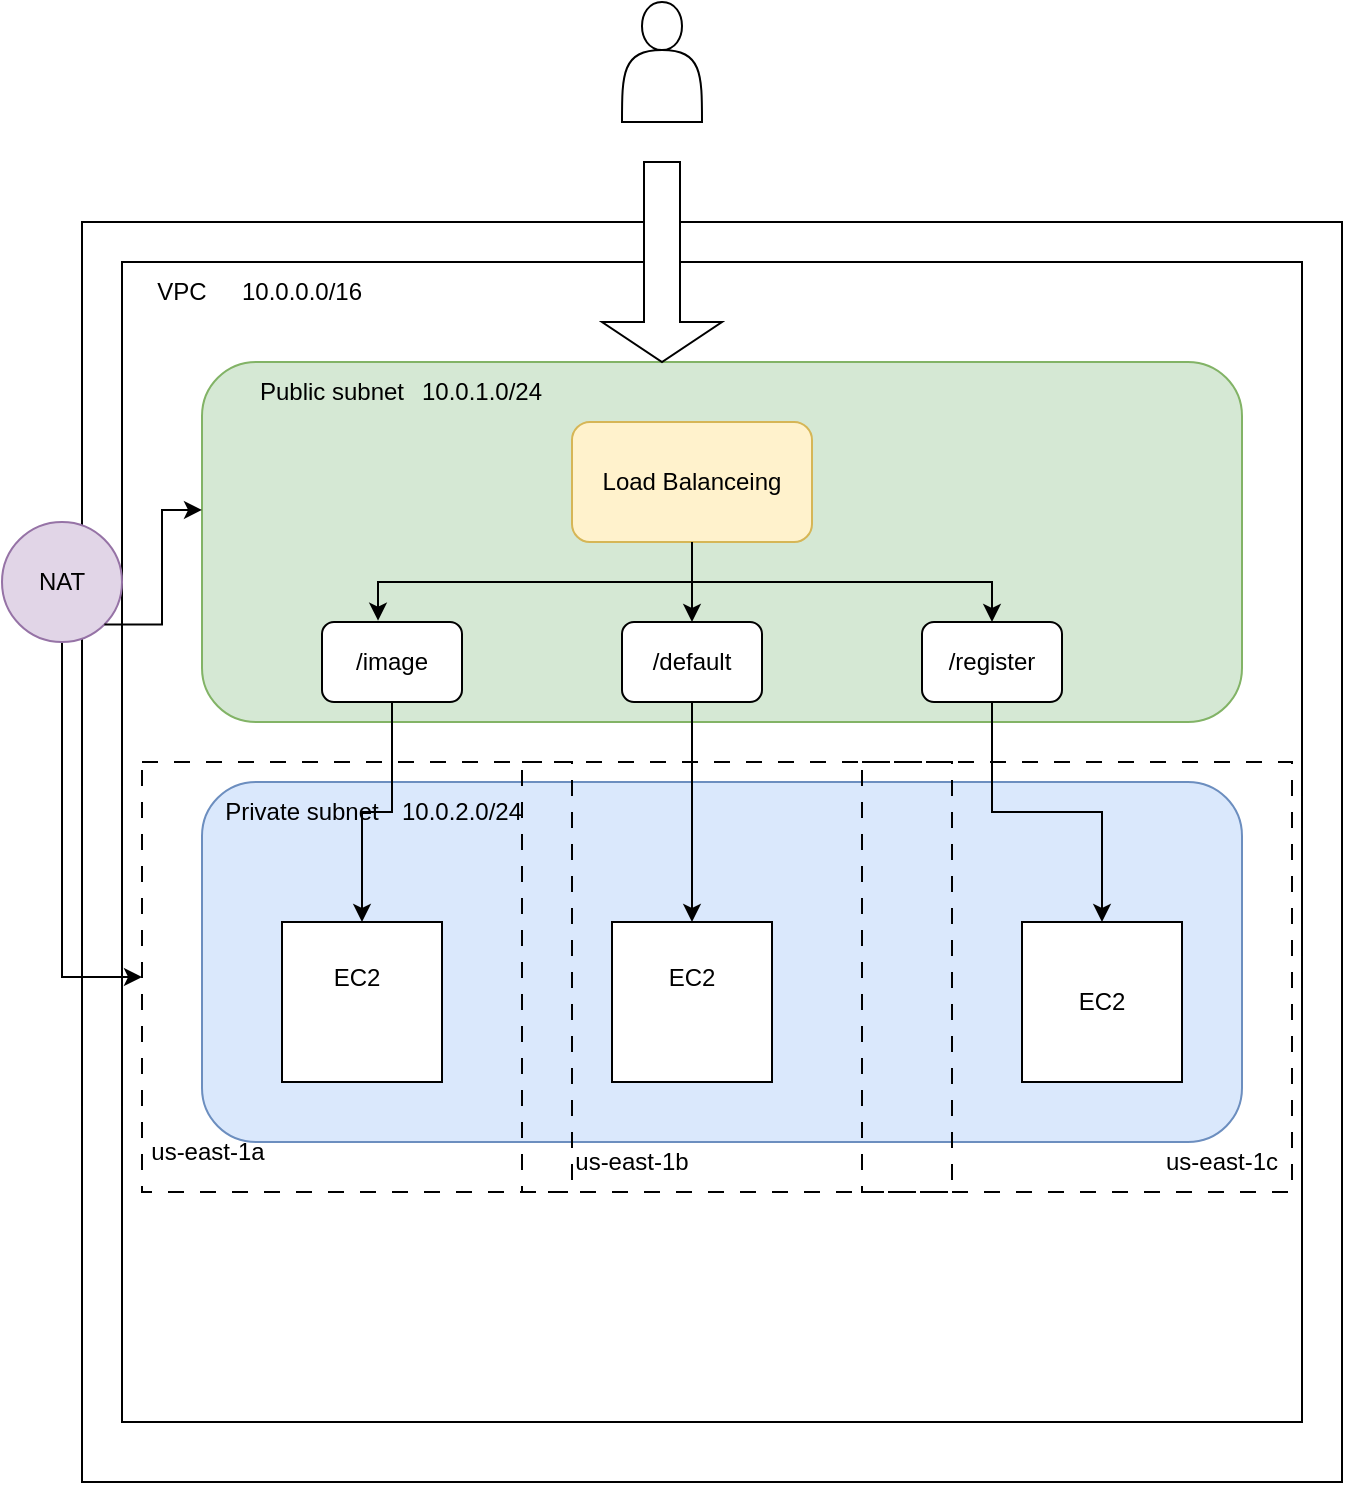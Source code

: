 <mxfile version="27.1.1">
  <diagram name="Page-1" id="IgrHDo5il8fZD_199bd4">
    <mxGraphModel dx="1903" dy="708" grid="1" gridSize="10" guides="1" tooltips="1" connect="1" arrows="1" fold="1" page="1" pageScale="1" pageWidth="850" pageHeight="1100" math="0" shadow="0">
      <root>
        <mxCell id="0" />
        <mxCell id="1" parent="0" />
        <mxCell id="s3mZi1MFJfALNDm4aJay-2" value="" style="whiteSpace=wrap;html=1;aspect=fixed;" vertex="1" parent="1">
          <mxGeometry x="60" y="280" width="630" height="630" as="geometry" />
        </mxCell>
        <mxCell id="s3mZi1MFJfALNDm4aJay-3" value="" style="rounded=0;whiteSpace=wrap;html=1;" vertex="1" parent="1">
          <mxGeometry x="80" y="300" width="590" height="580" as="geometry" />
        </mxCell>
        <mxCell id="s3mZi1MFJfALNDm4aJay-4" value="VPC" style="text;strokeColor=none;align=center;fillColor=none;html=1;verticalAlign=middle;whiteSpace=wrap;rounded=0;" vertex="1" parent="1">
          <mxGeometry x="80" y="300" width="60" height="30" as="geometry" />
        </mxCell>
        <mxCell id="s3mZi1MFJfALNDm4aJay-5" value="" style="rounded=1;whiteSpace=wrap;html=1;fillColor=#d5e8d4;strokeColor=#82b366;" vertex="1" parent="1">
          <mxGeometry x="120" y="350" width="520" height="180" as="geometry" />
        </mxCell>
        <mxCell id="s3mZi1MFJfALNDm4aJay-6" value="" style="rounded=1;whiteSpace=wrap;html=1;fillColor=#dae8fc;strokeColor=#6c8ebf;" vertex="1" parent="1">
          <mxGeometry x="120" y="560" width="520" height="180" as="geometry" />
        </mxCell>
        <mxCell id="s3mZi1MFJfALNDm4aJay-35" style="edgeStyle=orthogonalEdgeStyle;rounded=0;orthogonalLoop=1;jettySize=auto;html=1;exitX=0.5;exitY=1;exitDx=0;exitDy=0;entryX=0;entryY=0.5;entryDx=0;entryDy=0;" edge="1" parent="1" source="s3mZi1MFJfALNDm4aJay-7" target="s3mZi1MFJfALNDm4aJay-31">
          <mxGeometry relative="1" as="geometry" />
        </mxCell>
        <mxCell id="s3mZi1MFJfALNDm4aJay-7" value="NAT" style="ellipse;whiteSpace=wrap;html=1;aspect=fixed;fillColor=#e1d5e7;strokeColor=#9673a6;" vertex="1" parent="1">
          <mxGeometry x="20" y="430" width="60" height="60" as="geometry" />
        </mxCell>
        <mxCell id="s3mZi1MFJfALNDm4aJay-20" style="edgeStyle=orthogonalEdgeStyle;rounded=0;orthogonalLoop=1;jettySize=auto;html=1;exitX=0.5;exitY=1;exitDx=0;exitDy=0;entryX=0.5;entryY=0;entryDx=0;entryDy=0;" edge="1" parent="1" source="s3mZi1MFJfALNDm4aJay-8" target="s3mZi1MFJfALNDm4aJay-11">
          <mxGeometry relative="1" as="geometry" />
        </mxCell>
        <mxCell id="s3mZi1MFJfALNDm4aJay-22" style="edgeStyle=orthogonalEdgeStyle;rounded=0;orthogonalLoop=1;jettySize=auto;html=1;exitX=0.5;exitY=1;exitDx=0;exitDy=0;entryX=0.5;entryY=0;entryDx=0;entryDy=0;" edge="1" parent="1" source="s3mZi1MFJfALNDm4aJay-8" target="s3mZi1MFJfALNDm4aJay-12">
          <mxGeometry relative="1" as="geometry" />
        </mxCell>
        <mxCell id="s3mZi1MFJfALNDm4aJay-8" value="Load Balanceing" style="rounded=1;whiteSpace=wrap;html=1;fillColor=#fff2cc;strokeColor=#d6b656;" vertex="1" parent="1">
          <mxGeometry x="305" y="380" width="120" height="60" as="geometry" />
        </mxCell>
        <mxCell id="s3mZi1MFJfALNDm4aJay-9" value="Public subnet" style="text;strokeColor=none;align=center;fillColor=none;html=1;verticalAlign=middle;whiteSpace=wrap;rounded=0;" vertex="1" parent="1">
          <mxGeometry x="120" y="350" width="130" height="30" as="geometry" />
        </mxCell>
        <mxCell id="s3mZi1MFJfALNDm4aJay-23" style="edgeStyle=orthogonalEdgeStyle;rounded=0;orthogonalLoop=1;jettySize=auto;html=1;exitX=0.5;exitY=1;exitDx=0;exitDy=0;entryX=0.5;entryY=0;entryDx=0;entryDy=0;" edge="1" parent="1" source="s3mZi1MFJfALNDm4aJay-10" target="s3mZi1MFJfALNDm4aJay-14">
          <mxGeometry relative="1" as="geometry" />
        </mxCell>
        <mxCell id="s3mZi1MFJfALNDm4aJay-10" value="" style="rounded=1;whiteSpace=wrap;html=1;" vertex="1" parent="1">
          <mxGeometry x="180" y="480" width="70" height="40" as="geometry" />
        </mxCell>
        <mxCell id="s3mZi1MFJfALNDm4aJay-24" style="edgeStyle=orthogonalEdgeStyle;rounded=0;orthogonalLoop=1;jettySize=auto;html=1;exitX=0.5;exitY=1;exitDx=0;exitDy=0;entryX=0.5;entryY=0;entryDx=0;entryDy=0;" edge="1" parent="1" source="s3mZi1MFJfALNDm4aJay-11" target="s3mZi1MFJfALNDm4aJay-15">
          <mxGeometry relative="1" as="geometry" />
        </mxCell>
        <mxCell id="s3mZi1MFJfALNDm4aJay-11" value="" style="rounded=1;whiteSpace=wrap;html=1;" vertex="1" parent="1">
          <mxGeometry x="330" y="480" width="70" height="40" as="geometry" />
        </mxCell>
        <mxCell id="s3mZi1MFJfALNDm4aJay-25" style="edgeStyle=orthogonalEdgeStyle;rounded=0;orthogonalLoop=1;jettySize=auto;html=1;exitX=0.5;exitY=1;exitDx=0;exitDy=0;entryX=0.5;entryY=0;entryDx=0;entryDy=0;" edge="1" parent="1" source="s3mZi1MFJfALNDm4aJay-12" target="s3mZi1MFJfALNDm4aJay-16">
          <mxGeometry relative="1" as="geometry" />
        </mxCell>
        <mxCell id="s3mZi1MFJfALNDm4aJay-12" value="" style="rounded=1;whiteSpace=wrap;html=1;" vertex="1" parent="1">
          <mxGeometry x="480" y="480" width="70" height="40" as="geometry" />
        </mxCell>
        <mxCell id="s3mZi1MFJfALNDm4aJay-13" value="Private subnet" style="text;strokeColor=none;align=center;fillColor=none;html=1;verticalAlign=middle;whiteSpace=wrap;rounded=0;" vertex="1" parent="1">
          <mxGeometry x="110" y="560" width="120" height="30" as="geometry" />
        </mxCell>
        <mxCell id="s3mZi1MFJfALNDm4aJay-14" value="" style="whiteSpace=wrap;html=1;aspect=fixed;" vertex="1" parent="1">
          <mxGeometry x="160" y="630" width="80" height="80" as="geometry" />
        </mxCell>
        <mxCell id="s3mZi1MFJfALNDm4aJay-15" value="" style="whiteSpace=wrap;html=1;aspect=fixed;" vertex="1" parent="1">
          <mxGeometry x="325" y="630" width="80" height="80" as="geometry" />
        </mxCell>
        <mxCell id="s3mZi1MFJfALNDm4aJay-16" value="" style="whiteSpace=wrap;html=1;aspect=fixed;" vertex="1" parent="1">
          <mxGeometry x="530" y="630" width="80" height="80" as="geometry" />
        </mxCell>
        <mxCell id="s3mZi1MFJfALNDm4aJay-21" style="edgeStyle=orthogonalEdgeStyle;rounded=0;orthogonalLoop=1;jettySize=auto;html=1;exitX=0.5;exitY=1;exitDx=0;exitDy=0;entryX=0.4;entryY=-0.017;entryDx=0;entryDy=0;entryPerimeter=0;" edge="1" parent="1" source="s3mZi1MFJfALNDm4aJay-8" target="s3mZi1MFJfALNDm4aJay-10">
          <mxGeometry relative="1" as="geometry" />
        </mxCell>
        <mxCell id="s3mZi1MFJfALNDm4aJay-26" style="edgeStyle=orthogonalEdgeStyle;rounded=0;orthogonalLoop=1;jettySize=auto;html=1;exitX=1;exitY=1;exitDx=0;exitDy=0;entryX=0;entryY=0.411;entryDx=0;entryDy=0;entryPerimeter=0;" edge="1" parent="1" source="s3mZi1MFJfALNDm4aJay-7" target="s3mZi1MFJfALNDm4aJay-5">
          <mxGeometry relative="1" as="geometry" />
        </mxCell>
        <mxCell id="s3mZi1MFJfALNDm4aJay-31" value="EC2" style="whiteSpace=wrap;html=1;aspect=fixed;fillColor=none;dashed=1;dashPattern=8 8;" vertex="1" parent="1">
          <mxGeometry x="90" y="550" width="215" height="215" as="geometry" />
        </mxCell>
        <mxCell id="s3mZi1MFJfALNDm4aJay-33" value="" style="whiteSpace=wrap;html=1;aspect=fixed;fillColor=none;dashed=1;dashPattern=8 8;" vertex="1" parent="1">
          <mxGeometry x="280" y="550" width="215" height="215" as="geometry" />
        </mxCell>
        <mxCell id="s3mZi1MFJfALNDm4aJay-36" value="/image" style="text;strokeColor=none;align=center;fillColor=none;html=1;verticalAlign=middle;whiteSpace=wrap;rounded=0;" vertex="1" parent="1">
          <mxGeometry x="185" y="485" width="60" height="30" as="geometry" />
        </mxCell>
        <mxCell id="s3mZi1MFJfALNDm4aJay-37" value="/default" style="text;strokeColor=none;align=center;fillColor=none;html=1;verticalAlign=middle;whiteSpace=wrap;rounded=0;" vertex="1" parent="1">
          <mxGeometry x="335" y="485" width="60" height="30" as="geometry" />
        </mxCell>
        <mxCell id="s3mZi1MFJfALNDm4aJay-38" value="/register" style="text;strokeColor=none;align=center;fillColor=none;html=1;verticalAlign=middle;whiteSpace=wrap;rounded=0;" vertex="1" parent="1">
          <mxGeometry x="485" y="485" width="60" height="30" as="geometry" />
        </mxCell>
        <mxCell id="s3mZi1MFJfALNDm4aJay-39" value="EC2" style="text;strokeColor=none;align=center;fillColor=none;html=1;verticalAlign=middle;whiteSpace=wrap;rounded=0;" vertex="1" parent="1">
          <mxGeometry x="335" y="642.5" width="60" height="30" as="geometry" />
        </mxCell>
        <mxCell id="s3mZi1MFJfALNDm4aJay-40" value="EC2" style="text;strokeColor=none;align=center;fillColor=none;html=1;verticalAlign=middle;whiteSpace=wrap;rounded=0;" vertex="1" parent="1">
          <mxGeometry x="540" y="655" width="60" height="30" as="geometry" />
        </mxCell>
        <mxCell id="s3mZi1MFJfALNDm4aJay-41" value="" style="whiteSpace=wrap;html=1;aspect=fixed;fillColor=none;dashed=1;dashPattern=8 8;" vertex="1" parent="1">
          <mxGeometry x="450" y="550" width="215" height="215" as="geometry" />
        </mxCell>
        <mxCell id="s3mZi1MFJfALNDm4aJay-42" value="us-east-1a&lt;span style=&quot;color: rgba(0, 0, 0, 0); font-family: monospace; font-size: 0px; text-align: start; text-wrap-mode: nowrap;&quot;&gt;%3CmxGraphModel%3E%3Croot%3E%3CmxCell%20id%3D%220%22%2F%3E%3CmxCell%20id%3D%221%22%20parent%3D%220%22%2F%3E%3CmxCell%20id%3D%222%22%20value%3D%22%22%20style%3D%22whiteSpace%3Dwrap%3Bhtml%3D1%3Baspect%3Dfixed%3BfillColor%3Dnone%3Bdashed%3D1%3BdashPattern%3D8%208%3B%22%20vertex%3D%221%22%20parent%3D%221%22%3E%3CmxGeometry%20x%3D%22280%22%20y%3D%22550%22%20width%3D%22215%22%20height%3D%22215%22%20as%3D%22geometry%22%2F%3E%3C%2FmxCell%3E%3C%2Froot%3E%3C%2FmxGraphModel%3E&lt;/span&gt;&lt;span style=&quot;color: rgba(0, 0, 0, 0); font-family: monospace; font-size: 0px; text-align: start; text-wrap-mode: nowrap;&quot;&gt;%3CmxGraphModel%3E%3Croot%3E%3CmxCell%20id%3D%220%22%2F%3E%3CmxCell%20id%3D%221%22%20parent%3D%220%22%2F%3E%3CmxCell%20id%3D%222%22%20value%3D%22%22%20style%3D%22whiteSpace%3Dwrap%3Bhtml%3D1%3Baspect%3Dfixed%3BfillColor%3Dnone%3Bdashed%3D1%3BdashPattern%3D8%208%3B%22%20vertex%3D%221%22%20parent%3D%221%22%3E%3CmxGeometry%20x%3D%22280%22%20y%3D%22550%22%20width%3D%22215%22%20height%3D%22215%22%20as%3D%22geometry%22%2F%3E%3C%2FmxCell%3E%3C%2Froot%3E%3C%2FmxGraphModel%3E&lt;/span&gt;" style="text;strokeColor=none;align=center;fillColor=none;html=1;verticalAlign=middle;whiteSpace=wrap;rounded=0;" vertex="1" parent="1">
          <mxGeometry x="92.5" y="730" width="60" height="30" as="geometry" />
        </mxCell>
        <mxCell id="s3mZi1MFJfALNDm4aJay-43" value="us-east-1b&lt;span style=&quot;color: rgba(0, 0, 0, 0); font-family: monospace; font-size: 0px; text-align: start; text-wrap-mode: nowrap;&quot;&gt;%3CmxGraphModel%3E%3Croot%3E%3CmxCell%20id%3D%220%22%2F%3E%3CmxCell%20id%3D%221%22%20parent%3D%220%22%2F%3E%3CmxCell%20id%3D%222%22%20value%3D%22%22%20style%3D%22whiteSpace%3Dwrap%3Bhtml%3D1%3Baspect%3Dfixed%3BfillColor%3Dnone%3Bdashed%3D1%3BdashPattern%3D8%208%3B%22%20vertex%3D%221%22%20parent%3D%221%22%3E%3CmxGeometry%20x%3D%22280%22%20y%3D%22550%22%20width%3D%22215%22%20height%3D%22215%22%20as%3D%22geometry%22%2F%3E%3C%2FmxCell%3E%3C%2Froot%3E%3C%2FmxGraphModel%3E&lt;/span&gt;&lt;span style=&quot;color: rgba(0, 0, 0, 0); font-family: monospace; font-size: 0px; text-align: start; text-wrap-mode: nowrap;&quot;&gt;%3CmxGraphModel%3E%3Croot%3E%3CmxCell%20id%3D%220%22%2F%3E%3CmxCell%20id%3D%221%22%20parent%3D%220%22%2F%3E%3CmxCell%20id%3D%222%22%20value%3D%22%22%20style%3D%22whiteSpace%3Dwrap%3Bhtml%3D1%3Baspect%3Dfixed%3BfillColor%3Dnone%3Bdashed%3D1%3BdashPattern%3D8%208%3B%22%20vertex%3D%221%22%20parent%3D%221%22%3E%3CmxGeometry%20x%3D%22280%22%20y%3D%22550%22%20width%3D%22215%22%20height%3D%22215%22%20as%3D%22geometry%22%2F%3E%3C%2FmxCell%3E%3C%2Froot%3E%3C%2FmxGraphModel%3E&lt;/span&gt;" style="text;strokeColor=none;align=center;fillColor=none;html=1;verticalAlign=middle;whiteSpace=wrap;rounded=0;" vertex="1" parent="1">
          <mxGeometry x="305" y="735" width="60" height="30" as="geometry" />
        </mxCell>
        <mxCell id="s3mZi1MFJfALNDm4aJay-44" value="us-east-1c&lt;span style=&quot;color: rgba(0, 0, 0, 0); font-family: monospace; font-size: 0px; text-align: start; text-wrap-mode: nowrap;&quot;&gt;%3CmxGraphModel%3E%3Croot%3E%3CmxCell%20id%3D%220%22%2F%3E%3CmxCell%20id%3D%221%22%20parent%3D%220%22%2F%3E%3CmxCell%20id%3D%222%22%20value%3D%22%22%20style%3D%22whiteSpace%3Dwrap%3Bhtml%3D1%3Baspect%3Dfixed%3BfillColor%3Dnone%3Bdashed%3D1%3BdashPattern%3D8%208%3B%22%20vertex%3D%221%22%20parent%3D%221%22%3E%3CmxGeometry%20x%3D%22280%22%20y%3D%22550%22%20width%3D%22215%22%20height%3D%22215%22%20as%3D%22geometry%22%2F%3E%3C%2FmxCell%3E%3C%2Froot%3E%3C%2FmxGraphModel%3E&lt;/span&gt;&lt;span style=&quot;color: rgba(0, 0, 0, 0); font-family: monospace; font-size: 0px; text-align: start; text-wrap-mode: nowrap;&quot;&gt;%3CmxGraphModel%3E%3Croot%3E%3CmxCell%20id%3D%220%22%2F%3E%3CmxCell%20id%3D%221%22%20parent%3D%220%22%2F%3E%3CmxCell%20id%3D%222%22%20value%3D%22%22%20style%3D%22whiteSpace%3Dwrap%3Bhtml%3D1%3Baspect%3Dfixed%3BfillColor%3Dnone%3Bdashed%3D1%3BdashPattern%3D8%208%3B%22%20vertex%3D%221%22%20parent%3D%221%22%3E%3CmxGeometry%20x%3D%22280%22%20y%3D%22550%22%20width%3D%22215%22%20height%3D%22215%22%20as%3D%22geometry%22%2F%3E%3C%2FmxCell%3E%3C%2Froot%3E%3C%2FmxGraphModel%3E&lt;/span&gt;" style="text;strokeColor=none;align=center;fillColor=none;html=1;verticalAlign=middle;whiteSpace=wrap;rounded=0;" vertex="1" parent="1">
          <mxGeometry x="600" y="735" width="60" height="30" as="geometry" />
        </mxCell>
        <mxCell id="s3mZi1MFJfALNDm4aJay-45" value="10.0.0.0/16" style="text;strokeColor=none;align=center;fillColor=none;html=1;verticalAlign=middle;whiteSpace=wrap;rounded=0;" vertex="1" parent="1">
          <mxGeometry x="140" y="300" width="60" height="30" as="geometry" />
        </mxCell>
        <mxCell id="s3mZi1MFJfALNDm4aJay-46" value="10.0.1&lt;span style=&quot;color: rgba(0, 0, 0, 0); font-family: monospace; font-size: 0px; text-align: start; text-wrap-mode: nowrap;&quot;&gt;%3CmxGraphModel%3E%3Croot%3E%3CmxCell%20id%3D%220%22%2F%3E%3CmxCell%20id%3D%221%22%20parent%3D%220%22%2F%3E%3CmxCell%20id%3D%222%22%20value%3D%2210.0.0.0%2F16%22%20style%3D%22text%3BstrokeColor%3Dnone%3Balign%3Dcenter%3BfillColor%3Dnone%3Bhtml%3D1%3BverticalAlign%3Dmiddle%3BwhiteSpace%3Dwrap%3Brounded%3D0%3B%22%20vertex%3D%221%22%20parent%3D%221%22%3E%3CmxGeometry%20x%3D%22140%22%20y%3D%22300%22%20width%3D%2260%22%20height%3D%2230%22%20as%3D%22geometry%22%2F%3E%3C%2FmxCell%3E%3C%2Froot%3E%3C%2FmxGraphModel%3E&lt;/span&gt;.0/24" style="text;strokeColor=none;align=center;fillColor=none;html=1;verticalAlign=middle;whiteSpace=wrap;rounded=0;" vertex="1" parent="1">
          <mxGeometry x="230" y="350" width="60" height="30" as="geometry" />
        </mxCell>
        <mxCell id="s3mZi1MFJfALNDm4aJay-47" value="10.0.2&lt;span style=&quot;color: rgba(0, 0, 0, 0); font-family: monospace; font-size: 0px; text-align: start; text-wrap-mode: nowrap;&quot;&gt;%3CmxGraphModel%3E%3Croot%3E%3CmxCell%20id%3D%220%22%2F%3E%3CmxCell%20id%3D%221%22%20parent%3D%220%22%2F%3E%3CmxCell%20id%3D%222%22%20value%3D%2210.0.0.0%2F16%22%20style%3D%22text%3BstrokeColor%3Dnone%3Balign%3Dcenter%3BfillColor%3Dnone%3Bhtml%3D1%3BverticalAlign%3Dmiddle%3BwhiteSpace%3Dwrap%3Brounded%3D0%3B%22%20vertex%3D%221%22%20parent%3D%221%22%3E%3CmxGeometry%20x%3D%22140%22%20y%3D%22300%22%20width%3D%2260%22%20height%3D%2230%22%20as%3D%22geometry%22%2F%3E%3C%2FmxCell%3E%3C%2Froot%3E%3C%2FmxGraphModel%3E&lt;/span&gt;.0/24" style="text;strokeColor=none;align=center;fillColor=none;html=1;verticalAlign=middle;whiteSpace=wrap;rounded=0;" vertex="1" parent="1">
          <mxGeometry x="220" y="560" width="60" height="30" as="geometry" />
        </mxCell>
        <mxCell id="s3mZi1MFJfALNDm4aJay-49" value="" style="shape=singleArrow;direction=south;whiteSpace=wrap;html=1;" vertex="1" parent="1">
          <mxGeometry x="320" y="250" width="60" height="100" as="geometry" />
        </mxCell>
        <mxCell id="s3mZi1MFJfALNDm4aJay-52" value="" style="shape=actor;whiteSpace=wrap;html=1;" vertex="1" parent="1">
          <mxGeometry x="330" y="170" width="40" height="60" as="geometry" />
        </mxCell>
      </root>
    </mxGraphModel>
  </diagram>
</mxfile>
